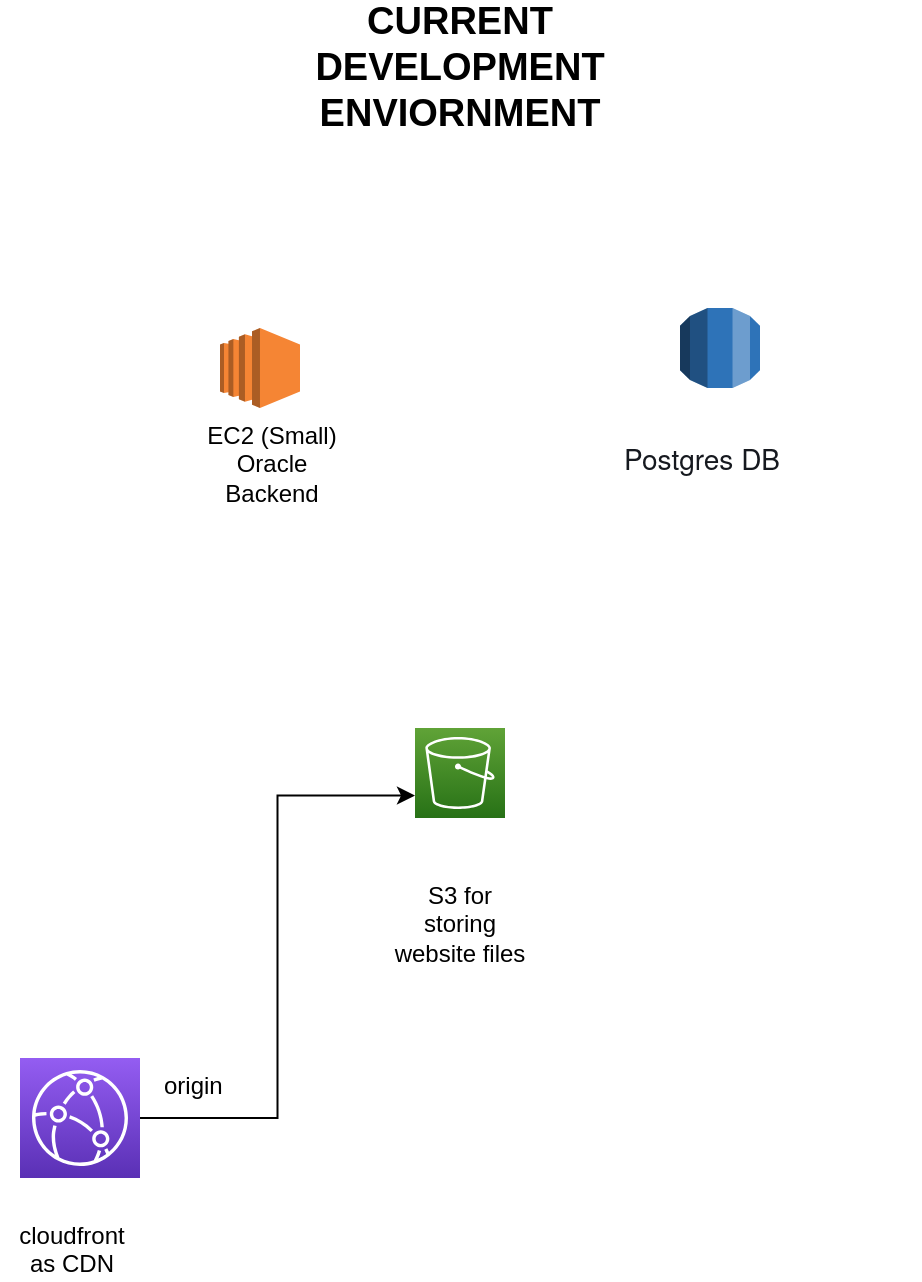 <mxfile>
    <diagram id="vVyquE8tYxF-4F52iKWe" name="Seite-1">
        <mxGraphModel dx="1201" dy="640" grid="1" gridSize="10" guides="1" tooltips="1" connect="1" arrows="1" fold="1" page="1" pageScale="1" pageWidth="827" pageHeight="1169" math="0" shadow="0">
            <root>
                <mxCell id="0"/>
                <mxCell id="1" parent="0"/>
                <mxCell id="3a0hoq5Tp2BSHiIqV7mS-9" value="" style="outlineConnect=0;dashed=0;verticalLabelPosition=bottom;verticalAlign=top;align=center;html=1;shape=mxgraph.aws3.ec2;fillColor=#F58534;gradientColor=none;" parent="1" vertex="1">
                    <mxGeometry x="260" y="190" width="40" height="40" as="geometry"/>
                </mxCell>
                <mxCell id="3a0hoq5Tp2BSHiIqV7mS-10" value="" style="outlineConnect=0;dashed=0;verticalLabelPosition=bottom;verticalAlign=top;align=center;html=1;shape=mxgraph.aws3.rds;fillColor=#2E73B8;gradientColor=none;" parent="1" vertex="1">
                    <mxGeometry x="490" y="180" width="40" height="40" as="geometry"/>
                </mxCell>
                <mxCell id="3a0hoq5Tp2BSHiIqV7mS-12" value="&lt;div style=&quot;text-align: center&quot;&gt;&lt;span&gt;EC2 (Small) Oracle Backend&lt;/span&gt;&lt;/div&gt;" style="text;whiteSpace=wrap;html=1;" parent="1" vertex="1">
                    <mxGeometry x="250" y="230" width="70" height="30" as="geometry"/>
                </mxCell>
                <mxCell id="2" value="&lt;span style=&quot;color: rgb(22 , 25 , 31) ; font-family: &amp;#34;amazon ember&amp;#34; , &amp;#34;helvetica neue&amp;#34; , &amp;#34;roboto&amp;#34; , &amp;#34;arial&amp;#34; , sans-serif ; font-size: 14px ; font-style: normal ; font-weight: 400 ; letter-spacing: normal ; text-align: left ; text-indent: 0px ; text-transform: none ; word-spacing: 0px ; background-color: rgb(255 , 255 , 255) ; display: inline ; float: none&quot;&gt;Postgres DB&lt;/span&gt;" style="text;whiteSpace=wrap;html=1;" vertex="1" parent="1">
                    <mxGeometry x="460" y="240" width="150" height="30" as="geometry"/>
                </mxCell>
                <mxCell id="3" value="&lt;b&gt;&lt;font style=&quot;font-size: 19px&quot;&gt;CURRENT DEVELOPMENT ENVIORNMENT&lt;/font&gt;&lt;/b&gt;" style="text;html=1;strokeColor=none;fillColor=none;align=center;verticalAlign=middle;whiteSpace=wrap;rounded=0;" vertex="1" parent="1">
                    <mxGeometry x="270" y="30" width="220" height="60" as="geometry"/>
                </mxCell>
                <mxCell id="5" value="" style="sketch=0;points=[[0,0,0],[0.25,0,0],[0.5,0,0],[0.75,0,0],[1,0,0],[0,1,0],[0.25,1,0],[0.5,1,0],[0.75,1,0],[1,1,0],[0,0.25,0],[0,0.5,0],[0,0.75,0],[1,0.25,0],[1,0.5,0],[1,0.75,0]];outlineConnect=0;fontColor=#232F3E;gradientColor=#60A337;gradientDirection=north;fillColor=#277116;strokeColor=#ffffff;dashed=0;verticalLabelPosition=bottom;verticalAlign=top;align=center;html=1;fontSize=12;fontStyle=0;aspect=fixed;shape=mxgraph.aws4.resourceIcon;resIcon=mxgraph.aws4.s3;" vertex="1" parent="1">
                    <mxGeometry x="357.5" y="390" width="45" height="45" as="geometry"/>
                </mxCell>
                <mxCell id="6" value="&lt;div style=&quot;text-align: center;&quot;&gt;S3 for storing website files&lt;br&gt;&lt;/div&gt;" style="text;whiteSpace=wrap;html=1;" vertex="1" parent="1">
                    <mxGeometry x="344" y="460" width="70" height="30" as="geometry"/>
                </mxCell>
                <mxCell id="7" style="edgeStyle=orthogonalEdgeStyle;rounded=0;orthogonalLoop=1;jettySize=auto;html=1;entryX=0;entryY=0.75;entryDx=0;entryDy=0;entryPerimeter=0;" edge="1" parent="1" source="8" target="5">
                    <mxGeometry relative="1" as="geometry"/>
                </mxCell>
                <mxCell id="8" value="" style="sketch=0;points=[[0,0,0],[0.25,0,0],[0.5,0,0],[0.75,0,0],[1,0,0],[0,1,0],[0.25,1,0],[0.5,1,0],[0.75,1,0],[1,1,0],[0,0.25,0],[0,0.5,0],[0,0.75,0],[1,0.25,0],[1,0.5,0],[1,0.75,0]];outlineConnect=0;fontColor=#232F3E;gradientColor=#945DF2;gradientDirection=north;fillColor=#5A30B5;strokeColor=#ffffff;dashed=0;verticalLabelPosition=bottom;verticalAlign=top;align=center;html=1;fontSize=12;fontStyle=0;aspect=fixed;shape=mxgraph.aws4.resourceIcon;resIcon=mxgraph.aws4.cloudfront;" vertex="1" parent="1">
                    <mxGeometry x="160" y="555" width="60" height="60" as="geometry"/>
                </mxCell>
                <mxCell id="9" value="&lt;div style=&quot;text-align: center;&quot;&gt;origin&lt;br&gt;&lt;/div&gt;" style="text;whiteSpace=wrap;html=1;" vertex="1" parent="1">
                    <mxGeometry x="230" y="555" width="70" height="30" as="geometry"/>
                </mxCell>
                <mxCell id="10" value="&lt;div style=&quot;text-align: center;&quot;&gt;cloudfront as CDN&lt;br&gt;&lt;/div&gt;" style="text;whiteSpace=wrap;html=1;" vertex="1" parent="1">
                    <mxGeometry x="150" y="630" width="70" height="30" as="geometry"/>
                </mxCell>
            </root>
        </mxGraphModel>
    </diagram>
</mxfile>